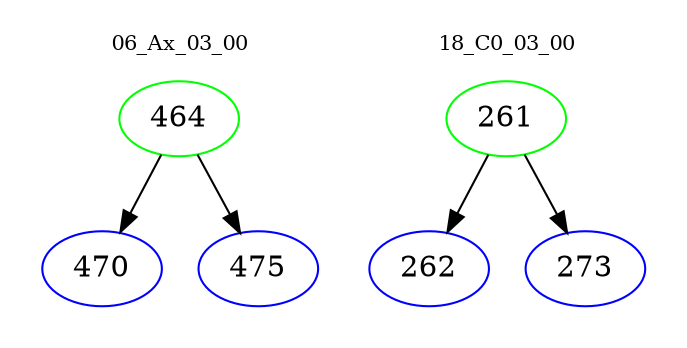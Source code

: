 digraph{
subgraph cluster_0 {
color = white
label = "06_Ax_03_00";
fontsize=10;
T0_464 [label="464", color="green"]
T0_464 -> T0_470 [color="black"]
T0_470 [label="470", color="blue"]
T0_464 -> T0_475 [color="black"]
T0_475 [label="475", color="blue"]
}
subgraph cluster_1 {
color = white
label = "18_C0_03_00";
fontsize=10;
T1_261 [label="261", color="green"]
T1_261 -> T1_262 [color="black"]
T1_262 [label="262", color="blue"]
T1_261 -> T1_273 [color="black"]
T1_273 [label="273", color="blue"]
}
}
